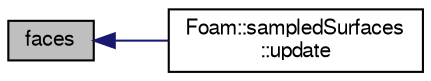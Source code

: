 digraph "faces"
{
  bgcolor="transparent";
  edge [fontname="FreeSans",fontsize="10",labelfontname="FreeSans",labelfontsize="10"];
  node [fontname="FreeSans",fontsize="10",shape=record];
  rankdir="LR";
  Node1 [label="faces",height=0.2,width=0.4,color="black", fillcolor="grey75", style="filled" fontcolor="black"];
  Node1 -> Node2 [dir="back",color="midnightblue",fontsize="10",style="solid",fontname="FreeSans"];
  Node2 [label="Foam::sampledSurfaces\l::update",height=0.2,width=0.4,color="black",URL="$a02171.html#aa2aac016e2bf7b5bd2b271786c2791aa",tooltip="Update the surfaces as required and merge surface points (parallel). "];
}
